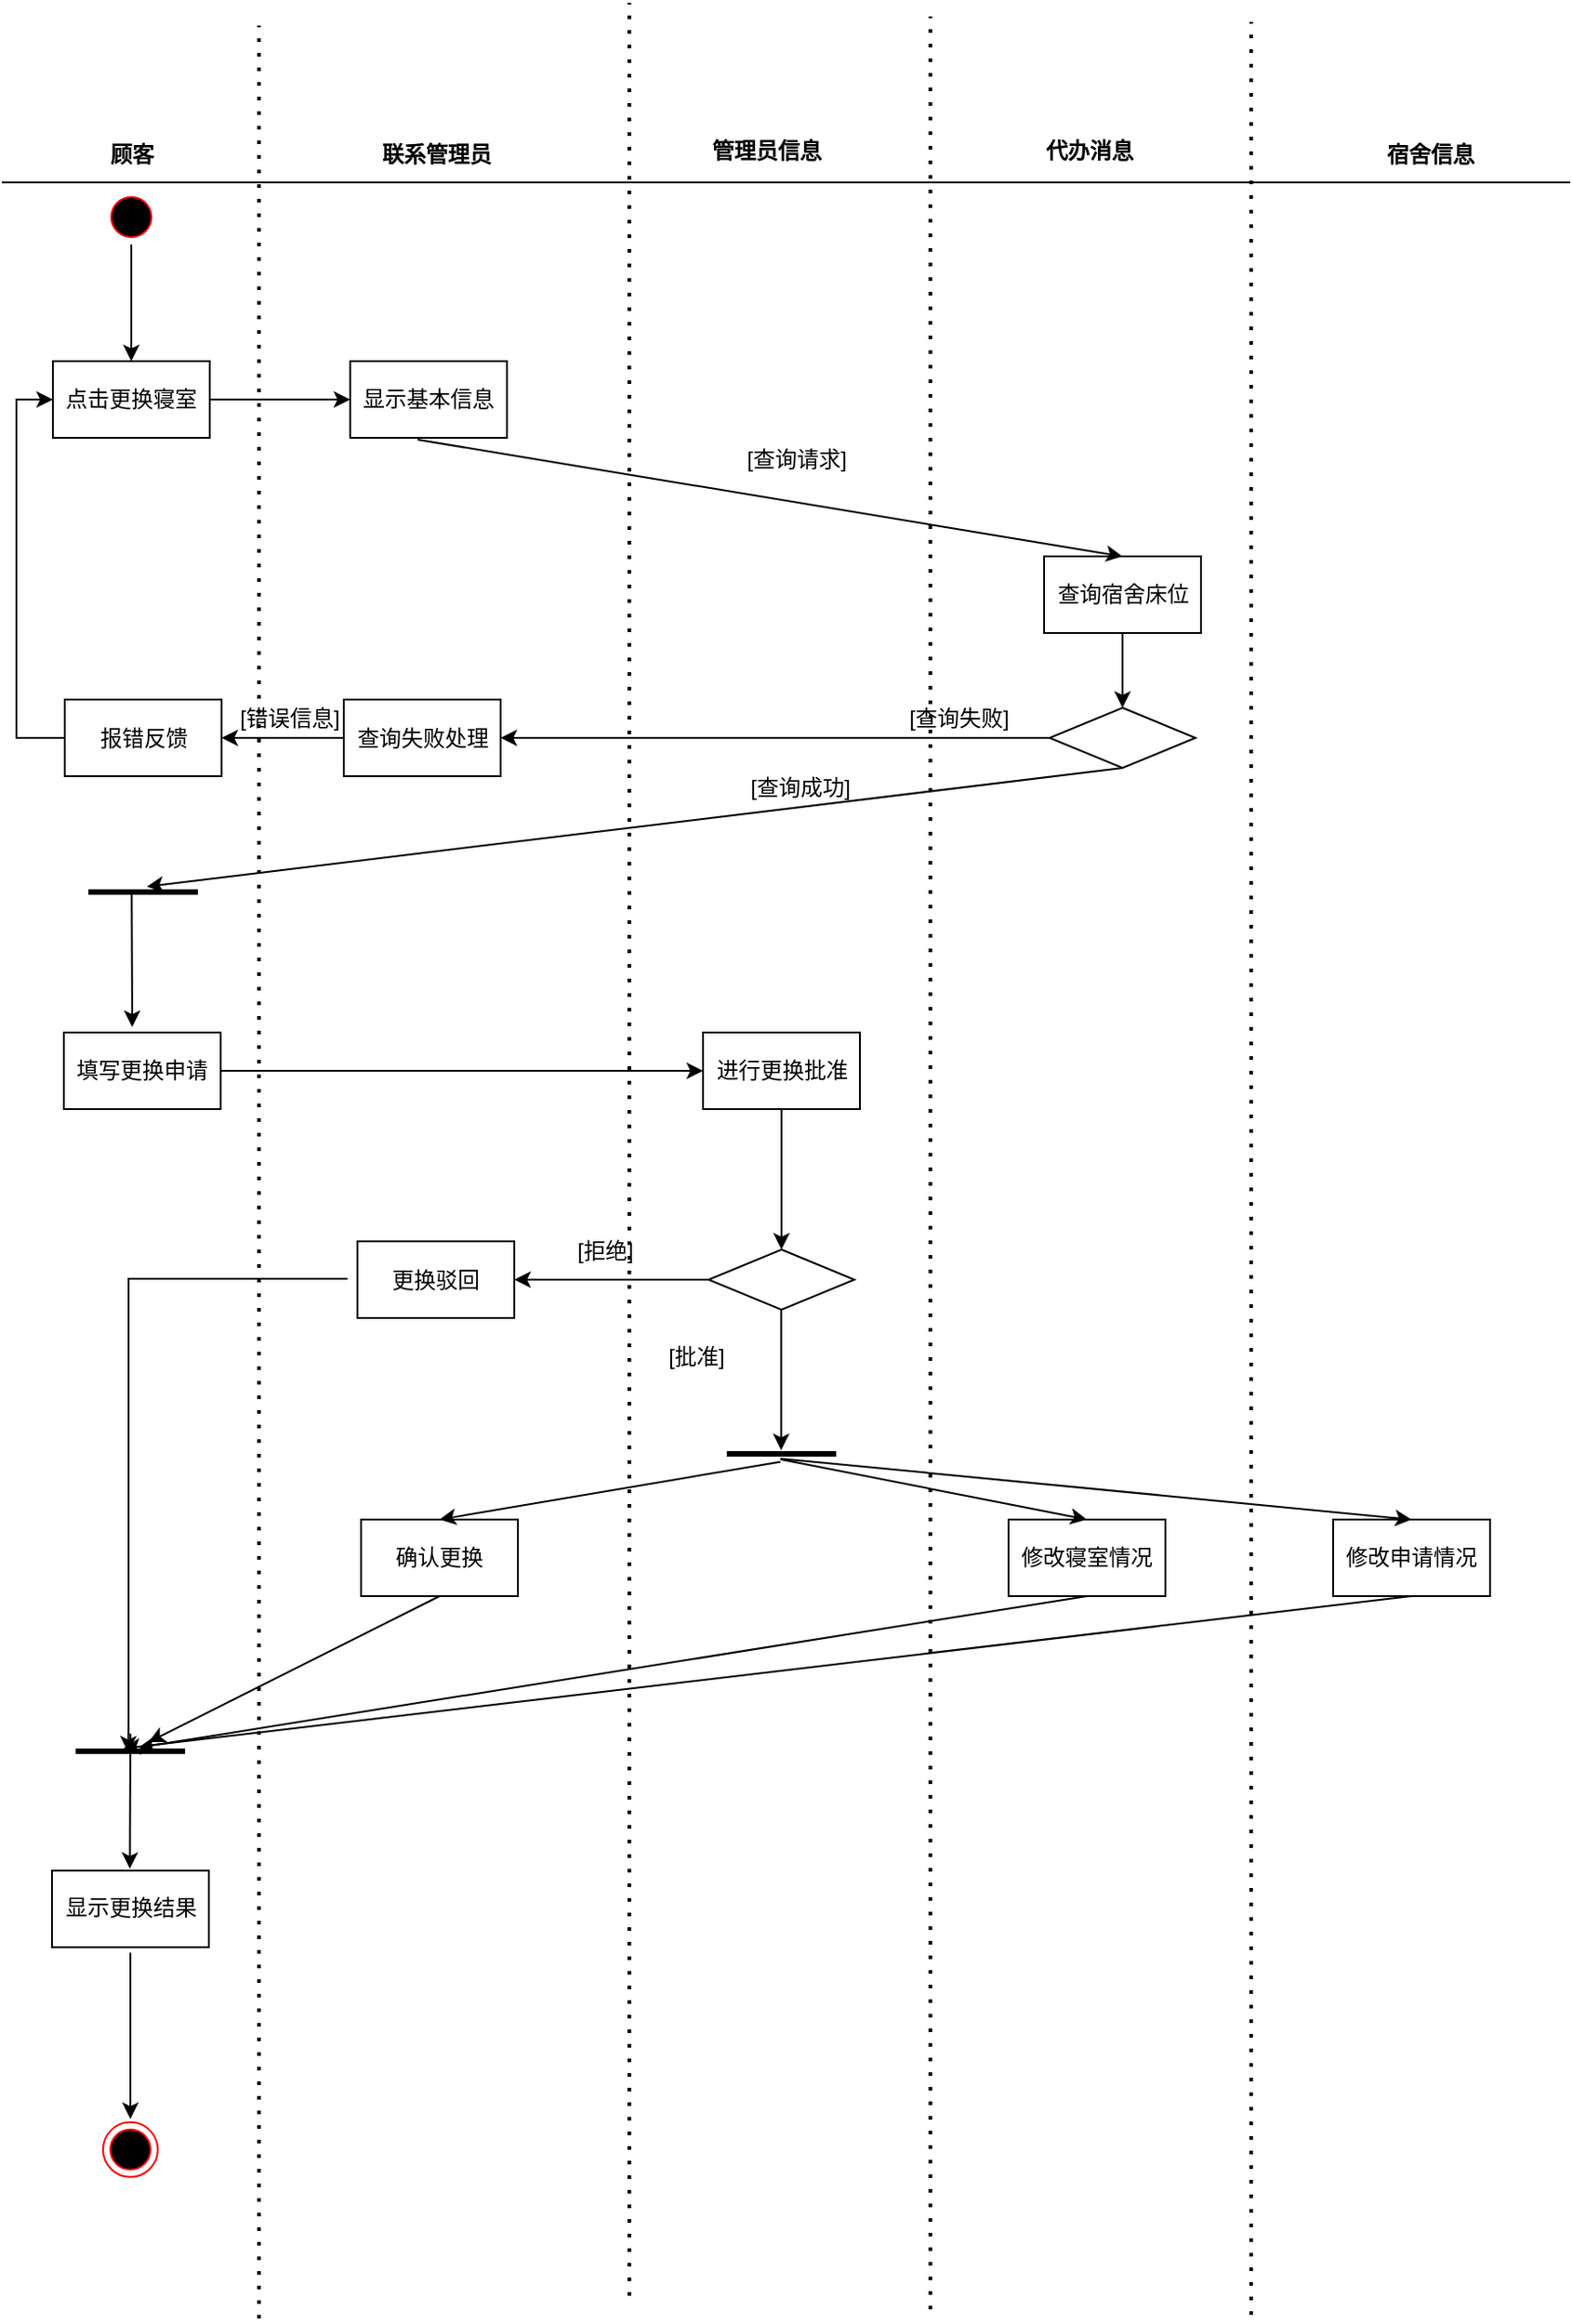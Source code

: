 <mxfile version="21.3.7" type="github">
  <diagram name="第 1 页" id="Pv7ujq7x31SczTUlhnTl">
    <mxGraphModel dx="1101" dy="591" grid="0" gridSize="10" guides="1" tooltips="1" connect="1" arrows="1" fold="1" page="1" pageScale="1" pageWidth="2336" pageHeight="1654" math="0" shadow="0">
      <root>
        <mxCell id="0" />
        <mxCell id="1" parent="0" />
        <mxCell id="i07Ub8UZMQ4JzRdAZHp2-1" value="" style="line;strokeWidth=1;fillColor=none;align=left;verticalAlign=middle;spacingTop=-1;spacingLeft=3;spacingRight=3;rotatable=0;labelPosition=right;points=[];portConstraint=eastwest;strokeColor=inherit;" vertex="1" parent="1">
          <mxGeometry x="305" y="170" width="860" height="8" as="geometry" />
        </mxCell>
        <mxCell id="i07Ub8UZMQ4JzRdAZHp2-2" value="顾客" style="text;align=center;fontStyle=1;verticalAlign=middle;spacingLeft=3;spacingRight=3;strokeColor=none;rotatable=0;points=[[0,0.5],[1,0.5]];portConstraint=eastwest;html=1;" vertex="1" parent="1">
          <mxGeometry x="352" y="151" width="48" height="16" as="geometry" />
        </mxCell>
        <mxCell id="i07Ub8UZMQ4JzRdAZHp2-3" value="代办消息" style="text;align=center;fontStyle=1;verticalAlign=middle;spacingLeft=3;spacingRight=3;strokeColor=none;rotatable=0;points=[[0,0.5],[1,0.5]];portConstraint=eastwest;html=1;" vertex="1" parent="1">
          <mxGeometry x="877" y="149" width="48" height="16" as="geometry" />
        </mxCell>
        <mxCell id="i07Ub8UZMQ4JzRdAZHp2-4" value="联系管理员" style="text;align=center;fontStyle=1;verticalAlign=middle;spacingLeft=3;spacingRight=3;strokeColor=none;rotatable=0;points=[[0,0.5],[1,0.5]];portConstraint=eastwest;html=1;" vertex="1" parent="1">
          <mxGeometry x="519" y="151" width="48" height="16" as="geometry" />
        </mxCell>
        <mxCell id="i07Ub8UZMQ4JzRdAZHp2-5" value="宿舍信息" style="text;align=center;fontStyle=1;verticalAlign=middle;spacingLeft=3;spacingRight=3;strokeColor=none;rotatable=0;points=[[0,0.5],[1,0.5]];portConstraint=eastwest;html=1;" vertex="1" parent="1">
          <mxGeometry x="1064" y="151" width="48" height="16" as="geometry" />
        </mxCell>
        <mxCell id="i07Ub8UZMQ4JzRdAZHp2-6" style="edgeStyle=orthogonalEdgeStyle;rounded=0;orthogonalLoop=1;jettySize=auto;html=1;" edge="1" parent="1" source="i07Ub8UZMQ4JzRdAZHp2-7" target="i07Ub8UZMQ4JzRdAZHp2-9">
          <mxGeometry relative="1" as="geometry" />
        </mxCell>
        <mxCell id="i07Ub8UZMQ4JzRdAZHp2-7" value="" style="ellipse;html=1;shape=startState;fillColor=#000000;strokeColor=#ff0000;" vertex="1" parent="1">
          <mxGeometry x="361" y="178" width="30" height="30" as="geometry" />
        </mxCell>
        <mxCell id="i07Ub8UZMQ4JzRdAZHp2-8" style="edgeStyle=orthogonalEdgeStyle;rounded=0;orthogonalLoop=1;jettySize=auto;html=1;" edge="1" parent="1" source="i07Ub8UZMQ4JzRdAZHp2-9" target="i07Ub8UZMQ4JzRdAZHp2-10">
          <mxGeometry relative="1" as="geometry" />
        </mxCell>
        <mxCell id="i07Ub8UZMQ4JzRdAZHp2-9" value="点击更换寝室" style="html=1;whiteSpace=wrap;" vertex="1" parent="1">
          <mxGeometry x="333" y="272" width="86" height="42" as="geometry" />
        </mxCell>
        <mxCell id="i07Ub8UZMQ4JzRdAZHp2-10" value="显示基本信息" style="html=1;whiteSpace=wrap;" vertex="1" parent="1">
          <mxGeometry x="496" y="272" width="86" height="42" as="geometry" />
        </mxCell>
        <mxCell id="i07Ub8UZMQ4JzRdAZHp2-11" style="edgeStyle=orthogonalEdgeStyle;rounded=0;orthogonalLoop=1;jettySize=auto;html=1;entryX=0.5;entryY=0;entryDx=0;entryDy=0;" edge="1" parent="1" source="i07Ub8UZMQ4JzRdAZHp2-12" target="i07Ub8UZMQ4JzRdAZHp2-14">
          <mxGeometry relative="1" as="geometry" />
        </mxCell>
        <mxCell id="i07Ub8UZMQ4JzRdAZHp2-12" value="查询宿舍床位" style="html=1;whiteSpace=wrap;" vertex="1" parent="1">
          <mxGeometry x="876.5" y="379" width="86" height="42" as="geometry" />
        </mxCell>
        <mxCell id="i07Ub8UZMQ4JzRdAZHp2-13" style="edgeStyle=orthogonalEdgeStyle;rounded=0;orthogonalLoop=1;jettySize=auto;html=1;" edge="1" parent="1" source="i07Ub8UZMQ4JzRdAZHp2-14" target="i07Ub8UZMQ4JzRdAZHp2-21">
          <mxGeometry relative="1" as="geometry" />
        </mxCell>
        <mxCell id="i07Ub8UZMQ4JzRdAZHp2-14" value="" style="rhombus;whiteSpace=wrap;html=1;" vertex="1" parent="1">
          <mxGeometry x="879.5" y="462" width="80" height="33" as="geometry" />
        </mxCell>
        <mxCell id="i07Ub8UZMQ4JzRdAZHp2-15" value="" style="ellipse;html=1;shape=endState;fillColor=#000000;strokeColor=#ff0000;" vertex="1" parent="1">
          <mxGeometry x="360.5" y="1237.43" width="30" height="30" as="geometry" />
        </mxCell>
        <mxCell id="i07Ub8UZMQ4JzRdAZHp2-16" value="" style="endArrow=classic;html=1;rounded=0;" edge="1" parent="1">
          <mxGeometry width="50" height="50" relative="1" as="geometry">
            <mxPoint x="375.5" y="1144.43" as="sourcePoint" />
            <mxPoint x="375.5" y="1235.622" as="targetPoint" />
          </mxGeometry>
        </mxCell>
        <mxCell id="i07Ub8UZMQ4JzRdAZHp2-17" value="" style="endArrow=none;dashed=1;html=1;dashPattern=1 3;strokeWidth=2;rounded=0;" edge="1" parent="1">
          <mxGeometry width="50" height="50" relative="1" as="geometry">
            <mxPoint x="446" y="1345" as="sourcePoint" />
            <mxPoint x="446" y="88" as="targetPoint" />
          </mxGeometry>
        </mxCell>
        <mxCell id="i07Ub8UZMQ4JzRdAZHp2-18" value="" style="endArrow=classic;html=1;rounded=0;exitX=0.43;exitY=1.024;exitDx=0;exitDy=0;entryX=0.5;entryY=0;entryDx=0;entryDy=0;exitPerimeter=0;" edge="1" parent="1" source="i07Ub8UZMQ4JzRdAZHp2-10" target="i07Ub8UZMQ4JzRdAZHp2-12">
          <mxGeometry width="50" height="50" relative="1" as="geometry">
            <mxPoint x="537.66" y="366.93" as="sourcePoint" />
            <mxPoint x="905" y="466" as="targetPoint" />
          </mxGeometry>
        </mxCell>
        <mxCell id="i07Ub8UZMQ4JzRdAZHp2-19" value="[查询请求]" style="text;html=1;strokeColor=none;fillColor=none;align=center;verticalAlign=middle;whiteSpace=wrap;rounded=0;" vertex="1" parent="1">
          <mxGeometry x="711" y="311" width="60" height="30" as="geometry" />
        </mxCell>
        <mxCell id="i07Ub8UZMQ4JzRdAZHp2-20" style="edgeStyle=orthogonalEdgeStyle;rounded=0;orthogonalLoop=1;jettySize=auto;html=1;" edge="1" parent="1" source="i07Ub8UZMQ4JzRdAZHp2-21" target="i07Ub8UZMQ4JzRdAZHp2-25">
          <mxGeometry relative="1" as="geometry" />
        </mxCell>
        <mxCell id="i07Ub8UZMQ4JzRdAZHp2-21" value="查询失败处理" style="html=1;whiteSpace=wrap;" vertex="1" parent="1">
          <mxGeometry x="492.5" y="457.5" width="86" height="42" as="geometry" />
        </mxCell>
        <mxCell id="i07Ub8UZMQ4JzRdAZHp2-22" value="[查询失败]" style="text;html=1;strokeColor=none;fillColor=none;align=center;verticalAlign=middle;whiteSpace=wrap;rounded=0;" vertex="1" parent="1">
          <mxGeometry x="799.5" y="453" width="60" height="30" as="geometry" />
        </mxCell>
        <mxCell id="i07Ub8UZMQ4JzRdAZHp2-23" value="确认更换" style="html=1;whiteSpace=wrap;" vertex="1" parent="1">
          <mxGeometry x="502" y="907" width="86" height="42" as="geometry" />
        </mxCell>
        <mxCell id="i07Ub8UZMQ4JzRdAZHp2-24" style="edgeStyle=orthogonalEdgeStyle;rounded=0;orthogonalLoop=1;jettySize=auto;html=1;entryX=0;entryY=0.5;entryDx=0;entryDy=0;" edge="1" parent="1" source="i07Ub8UZMQ4JzRdAZHp2-25" target="i07Ub8UZMQ4JzRdAZHp2-9">
          <mxGeometry relative="1" as="geometry">
            <Array as="points">
              <mxPoint x="313" y="479" />
              <mxPoint x="313" y="293" />
            </Array>
          </mxGeometry>
        </mxCell>
        <mxCell id="i07Ub8UZMQ4JzRdAZHp2-25" value="报错反馈" style="html=1;whiteSpace=wrap;" vertex="1" parent="1">
          <mxGeometry x="339.5" y="457.5" width="86" height="42" as="geometry" />
        </mxCell>
        <mxCell id="i07Ub8UZMQ4JzRdAZHp2-26" value="[错误信息]" style="text;html=1;strokeColor=none;fillColor=none;align=center;verticalAlign=middle;whiteSpace=wrap;rounded=0;" vertex="1" parent="1">
          <mxGeometry x="432.5" y="453" width="60" height="30" as="geometry" />
        </mxCell>
        <mxCell id="i07Ub8UZMQ4JzRdAZHp2-27" value="显示更换结果" style="html=1;whiteSpace=wrap;" vertex="1" parent="1">
          <mxGeometry x="332.5" y="1099.43" width="86" height="42" as="geometry" />
        </mxCell>
        <mxCell id="i07Ub8UZMQ4JzRdAZHp2-28" value="" style="line;strokeWidth=3;rotatable=0;dashed=0;labelPosition=right;align=left;verticalAlign=middle;spacingTop=0;spacingLeft=6;points=[];portConstraint=eastwest;fontSize=13;" vertex="1" parent="1">
          <mxGeometry x="352.5" y="558" width="60" height="10" as="geometry" />
        </mxCell>
        <mxCell id="i07Ub8UZMQ4JzRdAZHp2-29" value="" style="endArrow=classic;html=1;rounded=0;exitX=0.5;exitY=1;exitDx=0;exitDy=0;entryX=0.533;entryY=0.2;entryDx=0;entryDy=0;entryPerimeter=0;" edge="1" parent="1" source="i07Ub8UZMQ4JzRdAZHp2-14" target="i07Ub8UZMQ4JzRdAZHp2-28">
          <mxGeometry width="50" height="50" relative="1" as="geometry">
            <mxPoint x="929.5" y="603" as="sourcePoint" />
            <mxPoint x="726.5" y="585" as="targetPoint" />
          </mxGeometry>
        </mxCell>
        <mxCell id="i07Ub8UZMQ4JzRdAZHp2-30" value="[查询成功]" style="text;html=1;strokeColor=none;fillColor=none;align=center;verticalAlign=middle;whiteSpace=wrap;rounded=0;" vertex="1" parent="1">
          <mxGeometry x="712.5" y="491" width="60" height="30" as="geometry" />
        </mxCell>
        <mxCell id="i07Ub8UZMQ4JzRdAZHp2-31" value="管理员信息" style="text;align=center;fontStyle=1;verticalAlign=middle;spacingLeft=3;spacingRight=3;strokeColor=none;rotatable=0;points=[[0,0.5],[1,0.5]];portConstraint=eastwest;html=1;" vertex="1" parent="1">
          <mxGeometry x="700" y="149" width="48" height="16" as="geometry" />
        </mxCell>
        <mxCell id="i07Ub8UZMQ4JzRdAZHp2-32" value="" style="endArrow=classic;html=1;rounded=0;exitX=0.395;exitY=0.642;exitDx=0;exitDy=0;exitPerimeter=0;" edge="1" parent="1" source="i07Ub8UZMQ4JzRdAZHp2-28">
          <mxGeometry width="50" height="50" relative="1" as="geometry">
            <mxPoint x="414.5" y="627" as="sourcePoint" />
            <mxPoint x="376.5" y="637" as="targetPoint" />
          </mxGeometry>
        </mxCell>
        <mxCell id="i07Ub8UZMQ4JzRdAZHp2-33" style="edgeStyle=orthogonalEdgeStyle;rounded=0;orthogonalLoop=1;jettySize=auto;html=1;" edge="1" parent="1" source="i07Ub8UZMQ4JzRdAZHp2-34" target="i07Ub8UZMQ4JzRdAZHp2-36">
          <mxGeometry relative="1" as="geometry" />
        </mxCell>
        <mxCell id="i07Ub8UZMQ4JzRdAZHp2-34" value="填写更换申请" style="html=1;whiteSpace=wrap;" vertex="1" parent="1">
          <mxGeometry x="339" y="640" width="86" height="42" as="geometry" />
        </mxCell>
        <mxCell id="i07Ub8UZMQ4JzRdAZHp2-35" style="edgeStyle=orthogonalEdgeStyle;rounded=0;orthogonalLoop=1;jettySize=auto;html=1;entryX=0.5;entryY=0;entryDx=0;entryDy=0;" edge="1" parent="1" source="i07Ub8UZMQ4JzRdAZHp2-36" target="i07Ub8UZMQ4JzRdAZHp2-38">
          <mxGeometry relative="1" as="geometry" />
        </mxCell>
        <mxCell id="i07Ub8UZMQ4JzRdAZHp2-36" value="进行更换批准" style="html=1;whiteSpace=wrap;" vertex="1" parent="1">
          <mxGeometry x="689.5" y="640" width="86" height="42" as="geometry" />
        </mxCell>
        <mxCell id="i07Ub8UZMQ4JzRdAZHp2-37" style="edgeStyle=orthogonalEdgeStyle;rounded=0;orthogonalLoop=1;jettySize=auto;html=1;entryX=1;entryY=0.5;entryDx=0;entryDy=0;" edge="1" parent="1" source="i07Ub8UZMQ4JzRdAZHp2-38" target="i07Ub8UZMQ4JzRdAZHp2-47">
          <mxGeometry relative="1" as="geometry" />
        </mxCell>
        <mxCell id="i07Ub8UZMQ4JzRdAZHp2-38" value="" style="rhombus;whiteSpace=wrap;html=1;" vertex="1" parent="1">
          <mxGeometry x="692.5" y="759" width="80" height="33" as="geometry" />
        </mxCell>
        <mxCell id="i07Ub8UZMQ4JzRdAZHp2-39" value="" style="line;strokeWidth=3;rotatable=0;dashed=0;labelPosition=right;align=left;verticalAlign=middle;spacingTop=0;spacingLeft=6;points=[];portConstraint=eastwest;fontSize=13;" vertex="1" parent="1">
          <mxGeometry x="702.5" y="866" width="60" height="10" as="geometry" />
        </mxCell>
        <mxCell id="i07Ub8UZMQ4JzRdAZHp2-40" value="" style="endArrow=classic;html=1;rounded=0;exitX=0.49;exitY=0.932;exitDx=0;exitDy=0;exitPerimeter=0;entryX=0.5;entryY=0;entryDx=0;entryDy=0;" edge="1" parent="1" source="i07Ub8UZMQ4JzRdAZHp2-39" target="i07Ub8UZMQ4JzRdAZHp2-23">
          <mxGeometry width="50" height="50" relative="1" as="geometry">
            <mxPoint x="715" y="958" as="sourcePoint" />
            <mxPoint x="765" y="908" as="targetPoint" />
          </mxGeometry>
        </mxCell>
        <mxCell id="i07Ub8UZMQ4JzRdAZHp2-41" value="[批准]" style="text;html=1;strokeColor=none;fillColor=none;align=center;verticalAlign=middle;whiteSpace=wrap;rounded=0;" vertex="1" parent="1">
          <mxGeometry x="656" y="803" width="60" height="30" as="geometry" />
        </mxCell>
        <mxCell id="i07Ub8UZMQ4JzRdAZHp2-42" value="[拒绝]" style="text;html=1;strokeColor=none;fillColor=none;align=center;verticalAlign=middle;whiteSpace=wrap;rounded=0;" vertex="1" parent="1">
          <mxGeometry x="606" y="745" width="60" height="30" as="geometry" />
        </mxCell>
        <mxCell id="i07Ub8UZMQ4JzRdAZHp2-43" value="" style="line;strokeWidth=3;rotatable=0;dashed=0;labelPosition=right;align=left;verticalAlign=middle;spacingTop=0;spacingLeft=6;points=[];portConstraint=eastwest;fontSize=13;" vertex="1" parent="1">
          <mxGeometry x="345.5" y="1029" width="60" height="10" as="geometry" />
        </mxCell>
        <mxCell id="i07Ub8UZMQ4JzRdAZHp2-44" value="" style="endArrow=classic;html=1;rounded=0;" edge="1" parent="1">
          <mxGeometry width="50" height="50" relative="1" as="geometry">
            <mxPoint x="375.5" y="1024.43" as="sourcePoint" />
            <mxPoint x="375.21" y="1098.432" as="targetPoint" />
          </mxGeometry>
        </mxCell>
        <mxCell id="i07Ub8UZMQ4JzRdAZHp2-45" value="" style="endArrow=classic;html=1;rounded=0;exitX=0.5;exitY=1;exitDx=0;exitDy=0;" edge="1" parent="1" source="i07Ub8UZMQ4JzRdAZHp2-23" target="i07Ub8UZMQ4JzRdAZHp2-43">
          <mxGeometry width="50" height="50" relative="1" as="geometry">
            <mxPoint x="514" y="1052" as="sourcePoint" />
            <mxPoint x="564" y="1002" as="targetPoint" />
          </mxGeometry>
        </mxCell>
        <mxCell id="i07Ub8UZMQ4JzRdAZHp2-46" style="edgeStyle=orthogonalEdgeStyle;rounded=0;orthogonalLoop=1;jettySize=auto;html=1;entryX=0.479;entryY=0.564;entryDx=0;entryDy=0;entryPerimeter=0;" edge="1" parent="1" target="i07Ub8UZMQ4JzRdAZHp2-43">
          <mxGeometry relative="1" as="geometry">
            <mxPoint x="494.5" y="775.001" as="sourcePoint" />
            <Array as="points">
              <mxPoint x="374.5" y="775.43" />
              <mxPoint x="374.5" y="1018.43" />
            </Array>
          </mxGeometry>
        </mxCell>
        <mxCell id="i07Ub8UZMQ4JzRdAZHp2-47" value="更换驳回" style="html=1;whiteSpace=wrap;" vertex="1" parent="1">
          <mxGeometry x="500" y="754.5" width="86" height="42" as="geometry" />
        </mxCell>
        <mxCell id="i07Ub8UZMQ4JzRdAZHp2-48" value="修改申请情况" style="html=1;whiteSpace=wrap;" vertex="1" parent="1">
          <mxGeometry x="1035" y="907" width="86" height="42" as="geometry" />
        </mxCell>
        <mxCell id="i07Ub8UZMQ4JzRdAZHp2-49" value="" style="endArrow=classic;html=1;rounded=0;exitX=0.489;exitY=0.76;exitDx=0;exitDy=0;exitPerimeter=0;entryX=0.5;entryY=0;entryDx=0;entryDy=0;" edge="1" parent="1" source="i07Ub8UZMQ4JzRdAZHp2-39" target="i07Ub8UZMQ4JzRdAZHp2-48">
          <mxGeometry width="50" height="50" relative="1" as="geometry">
            <mxPoint x="735" y="863" as="sourcePoint" />
            <mxPoint x="555" y="917" as="targetPoint" />
          </mxGeometry>
        </mxCell>
        <mxCell id="i07Ub8UZMQ4JzRdAZHp2-50" value="" style="endArrow=classic;html=1;rounded=0;exitX=0.5;exitY=1;exitDx=0;exitDy=0;entryX=0.438;entryY=0.347;entryDx=0;entryDy=0;entryPerimeter=0;" edge="1" parent="1" source="i07Ub8UZMQ4JzRdAZHp2-48" target="i07Ub8UZMQ4JzRdAZHp2-43">
          <mxGeometry width="50" height="50" relative="1" as="geometry">
            <mxPoint x="735" y="862" as="sourcePoint" />
            <mxPoint x="387.576" y="1011" as="targetPoint" />
          </mxGeometry>
        </mxCell>
        <mxCell id="i07Ub8UZMQ4JzRdAZHp2-51" value="" style="endArrow=none;dashed=1;html=1;dashPattern=1 3;strokeWidth=2;rounded=0;" edge="1" parent="1">
          <mxGeometry width="50" height="50" relative="1" as="geometry">
            <mxPoint x="649.09" y="1332.5" as="sourcePoint" />
            <mxPoint x="649.09" y="75.5" as="targetPoint" />
          </mxGeometry>
        </mxCell>
        <mxCell id="i07Ub8UZMQ4JzRdAZHp2-52" value="" style="endArrow=none;dashed=1;html=1;dashPattern=1 3;strokeWidth=2;rounded=0;" edge="1" parent="1">
          <mxGeometry width="50" height="50" relative="1" as="geometry">
            <mxPoint x="814.18" y="1340" as="sourcePoint" />
            <mxPoint x="814.18" y="83" as="targetPoint" />
          </mxGeometry>
        </mxCell>
        <mxCell id="i07Ub8UZMQ4JzRdAZHp2-53" value="" style="endArrow=none;dashed=1;html=1;dashPattern=1 3;strokeWidth=2;rounded=0;" edge="1" parent="1">
          <mxGeometry width="50" height="50" relative="1" as="geometry">
            <mxPoint x="990" y="1343" as="sourcePoint" />
            <mxPoint x="990" y="86" as="targetPoint" />
          </mxGeometry>
        </mxCell>
        <mxCell id="i07Ub8UZMQ4JzRdAZHp2-54" style="edgeStyle=orthogonalEdgeStyle;rounded=0;orthogonalLoop=1;jettySize=auto;html=1;entryX=0.5;entryY=0;entryDx=0;entryDy=0;" edge="1" parent="1">
          <mxGeometry relative="1" as="geometry">
            <mxPoint x="732.33" y="792" as="sourcePoint" />
            <mxPoint x="732.33" y="869" as="targetPoint" />
          </mxGeometry>
        </mxCell>
        <mxCell id="i07Ub8UZMQ4JzRdAZHp2-55" value="修改寝室情况" style="html=1;whiteSpace=wrap;" vertex="1" parent="1">
          <mxGeometry x="857" y="907" width="86" height="42" as="geometry" />
        </mxCell>
        <mxCell id="i07Ub8UZMQ4JzRdAZHp2-56" value="" style="endArrow=classic;html=1;rounded=0;entryX=0.5;entryY=0;entryDx=0;entryDy=0;" edge="1" parent="1" target="i07Ub8UZMQ4JzRdAZHp2-55">
          <mxGeometry width="50" height="50" relative="1" as="geometry">
            <mxPoint x="732" y="874" as="sourcePoint" />
            <mxPoint x="1088" y="917" as="targetPoint" />
          </mxGeometry>
        </mxCell>
        <mxCell id="i07Ub8UZMQ4JzRdAZHp2-57" value="" style="endArrow=classic;html=1;rounded=0;exitX=0.5;exitY=1;exitDx=0;exitDy=0;" edge="1" parent="1" source="i07Ub8UZMQ4JzRdAZHp2-55">
          <mxGeometry width="50" height="50" relative="1" as="geometry">
            <mxPoint x="1088" y="959" as="sourcePoint" />
            <mxPoint x="380" y="1032" as="targetPoint" />
          </mxGeometry>
        </mxCell>
      </root>
    </mxGraphModel>
  </diagram>
</mxfile>
